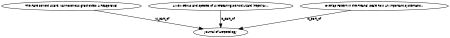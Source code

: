 digraph G {
size="3,3";
node [fontsize=7, fontname="Helvetica"];
edge [fontsize=7, fontname="Helvetica"];
node0 [label="Journal of Herpetology", width=0.27433100247,height=0.27433100247];
node1 [label="The Rare Scincid Lizard, Nannoscincus graciloides: A Reappraisal", width=0.27433100247,height=0.27433100247];
node2 [label="A New Genus and Species of Live-Bearing Scincid Lizard (Reptilia:...", width=0.27433100247,height=0.27433100247];
node3 [label="Overlap Pattern in the Preanal Scale Row: An Important Systematic...", width=0.27433100247,height=0.27433100247];
node1 -> node0 [label="is_part_of"];
node2 -> node0 [label="is_part_of"];
node3 -> node0 [label="is_part_of"];
}

